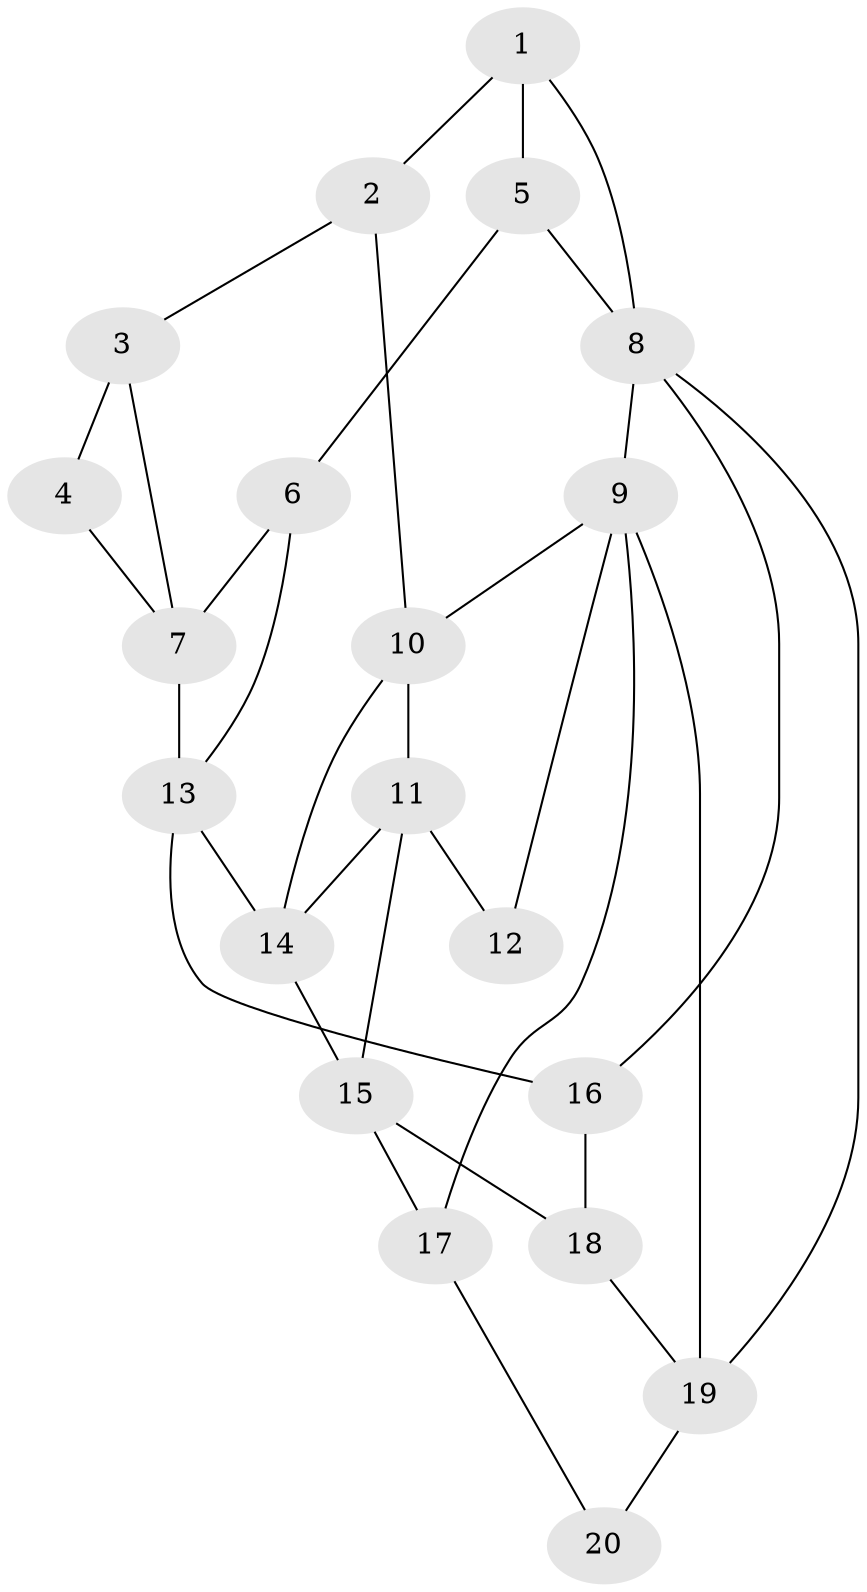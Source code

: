 // original degree distribution, {3: 0.030303030303030304, 4: 0.21212121212121213, 5: 0.5757575757575758, 6: 0.18181818181818182}
// Generated by graph-tools (version 1.1) at 2025/54/03/04/25 22:54:12]
// undirected, 20 vertices, 34 edges
graph export_dot {
  node [color=gray90,style=filled];
  1;
  2;
  3;
  4;
  5;
  6;
  7;
  8;
  9;
  10;
  11;
  12;
  13;
  14;
  15;
  16;
  17;
  18;
  19;
  20;
  1 -- 2 [weight=1.0];
  1 -- 5 [weight=1.0];
  1 -- 8 [weight=1.0];
  2 -- 3 [weight=2.0];
  2 -- 10 [weight=2.0];
  3 -- 4 [weight=3.0];
  3 -- 7 [weight=1.0];
  4 -- 7 [weight=1.0];
  5 -- 6 [weight=2.0];
  5 -- 8 [weight=2.0];
  6 -- 7 [weight=2.0];
  6 -- 13 [weight=2.0];
  7 -- 13 [weight=1.0];
  8 -- 9 [weight=1.0];
  8 -- 16 [weight=1.0];
  8 -- 19 [weight=2.0];
  9 -- 10 [weight=1.0];
  9 -- 12 [weight=2.0];
  9 -- 17 [weight=1.0];
  9 -- 19 [weight=2.0];
  10 -- 11 [weight=1.0];
  10 -- 14 [weight=2.0];
  11 -- 12 [weight=2.0];
  11 -- 14 [weight=2.0];
  11 -- 15 [weight=1.0];
  13 -- 14 [weight=1.0];
  13 -- 16 [weight=1.0];
  14 -- 15 [weight=1.0];
  15 -- 17 [weight=2.0];
  15 -- 18 [weight=1.0];
  16 -- 18 [weight=4.0];
  17 -- 20 [weight=2.0];
  18 -- 19 [weight=1.0];
  19 -- 20 [weight=2.0];
}
